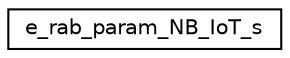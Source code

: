 digraph "Graphical Class Hierarchy"
{
 // LATEX_PDF_SIZE
  edge [fontname="Helvetica",fontsize="10",labelfontname="Helvetica",labelfontsize="10"];
  node [fontname="Helvetica",fontsize="10",shape=record];
  rankdir="LR";
  Node0 [label="e_rab_param_NB_IoT_s",height=0.2,width=0.4,color="black", fillcolor="white", style="filled",URL="$structe__rab__param__NB__IoT__s.html",tooltip=" "];
}

